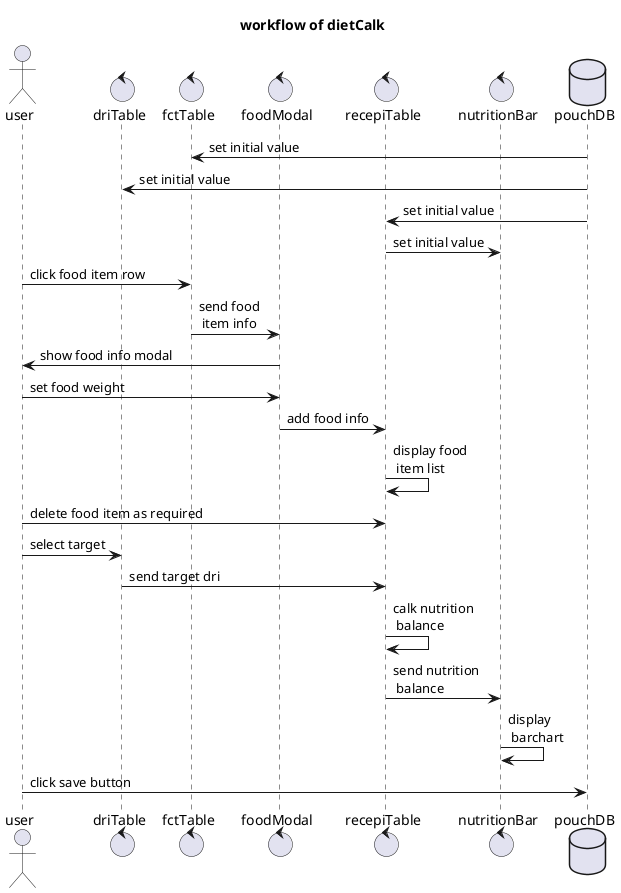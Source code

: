 @startuml
title: workflow of dietCalk

actor user
control driTable
control fctTable
control foodModal
control recepiTable
control nutritionBar
database pouchDB

pouchDB -> fctTable: set initial value
pouchDB -> driTable: set initial value
pouchDB -> recepiTable: set initial value
recepiTable -> nutritionBar: set initial value
user -> fctTable: click food item row
fctTable -> foodModal: send food \n item info
foodModal -> user: show food info modal
user -> foodModal: set food weight
foodModal -> recepiTable: add food info
recepiTable -> recepiTable: display food \n item list
user -> recepiTable: delete food item as required
user -> driTable: select target
driTable -> recepiTable: send target dri
recepiTable -> recepiTable: calk nutrition \n balance
recepiTable -> nutritionBar: send nutrition \n balance
nutritionBar -> nutritionBar: display \n barchart
user -> pouchDB: click save button
@enduml
